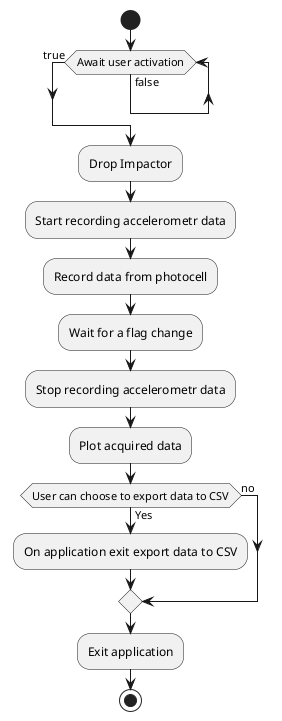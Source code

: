 @startuml
'https://plantuml.com/activity-diagram-beta

/'start
:ClickServlet.handleRequest();
:new page;
if (Page.onSecurityCheck) then (true)
  :Page.onInit();
  if (isForward?) then (no)
    :Process controls;
    if (continue processing?) then (no)
      stop
    endif

    if (isPost?) then (yes)
      :Page.onPost();
    else (no)
      :Page.onGet();
    endif
    :Page.onRender();
  endif
else (false)
endif

if (do redirect?) then (yes)
  :redirect process;
else
  if (do forward?) then (yes)
    :Forward request;
  else (no)
    :Render page template;
  endif
endif

stop'/

start
while (Await user activation) is (false)
endwhile (true)
:Drop Impactor;
:Start recording accelerometr data;
:Record data from photocell;
:Wait for a flag change;
:Stop recording accelerometr data;
:Plot acquired data;
if (User can choose to export data to CSV) then (Yes)
:On application exit export data to CSV;
else (no)
endif
:Exit application;
stop

@enduml
